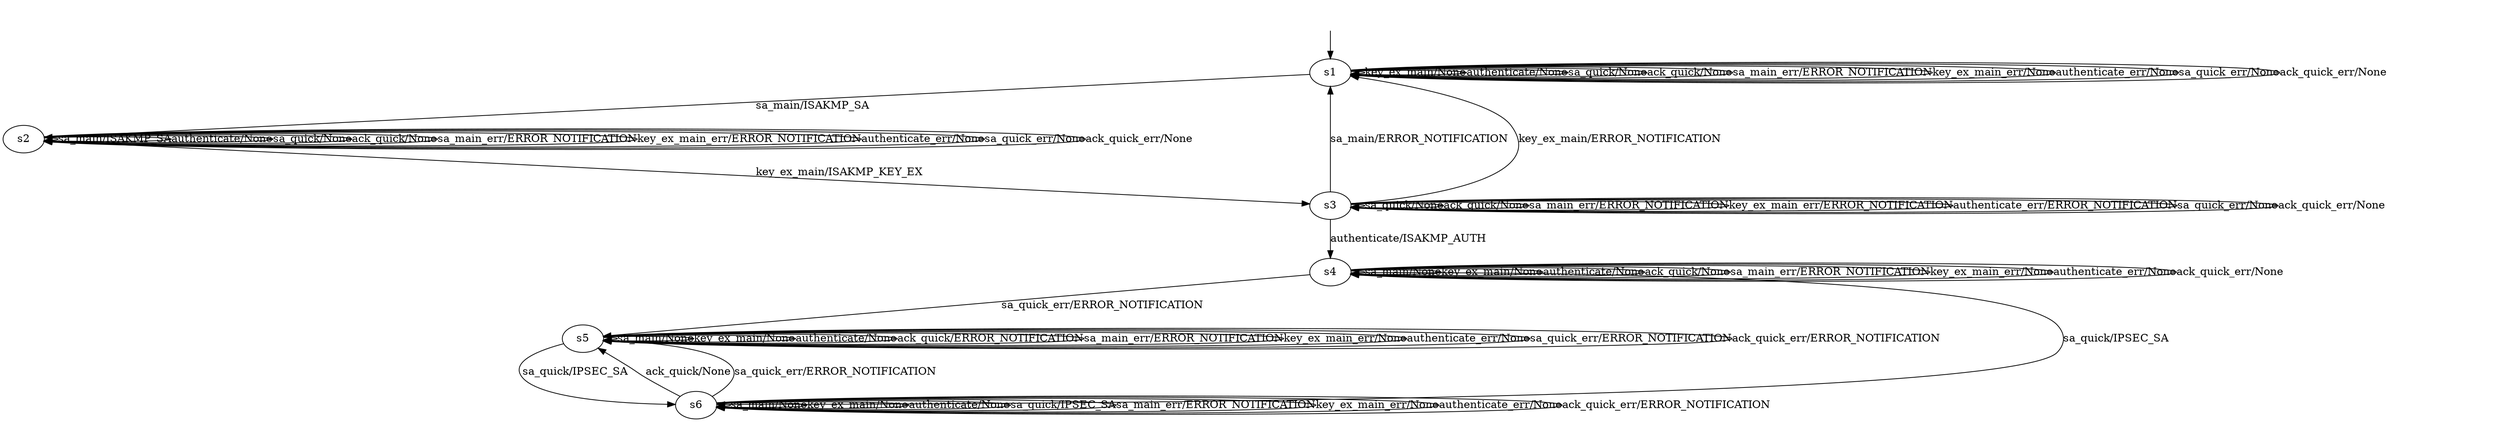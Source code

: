 digraph LearnedModel {
s1 [label=s1];
s2 [label=s2];
s3 [label=s3];
s4 [label=s4];
s5 [label=s5];
s6 [label=s6];
s1 -> s2  [label="sa_main/ISAKMP_SA"];
s1 -> s1  [label="key_ex_main/None"];
s1 -> s1  [label="authenticate/None"];
s1 -> s1  [label="sa_quick/None"];
s1 -> s1  [label="ack_quick/None"];
s1 -> s1  [label="sa_main_err/ERROR_NOTIFICATION"];
s1 -> s1  [label="key_ex_main_err/None"];
s1 -> s1  [label="authenticate_err/None"];
s1 -> s1  [label="sa_quick_err/None"];
s1 -> s1  [label="ack_quick_err/None"];
s2 -> s2  [label="sa_main/ISAKMP_SA"];
s2 -> s3  [label="key_ex_main/ISAKMP_KEY_EX"];
s2 -> s2  [label="authenticate/None"];
s2 -> s2  [label="sa_quick/None"];
s2 -> s2  [label="ack_quick/None"];
s2 -> s2  [label="sa_main_err/ERROR_NOTIFICATION"];
s2 -> s2  [label="key_ex_main_err/ERROR_NOTIFICATION"];
s2 -> s2  [label="authenticate_err/None"];
s2 -> s2  [label="sa_quick_err/None"];
s2 -> s2  [label="ack_quick_err/None"];
s3 -> s1  [label="sa_main/ERROR_NOTIFICATION"];
s3 -> s1  [label="key_ex_main/ERROR_NOTIFICATION"];
s3 -> s4  [label="authenticate/ISAKMP_AUTH"];
s3 -> s3  [label="sa_quick/None"];
s3 -> s3  [label="ack_quick/None"];
s3 -> s3  [label="sa_main_err/ERROR_NOTIFICATION"];
s3 -> s3  [label="key_ex_main_err/ERROR_NOTIFICATION"];
s3 -> s3  [label="authenticate_err/ERROR_NOTIFICATION"];
s3 -> s3  [label="sa_quick_err/None"];
s3 -> s3  [label="ack_quick_err/None"];
s4 -> s4  [label="sa_main/None"];
s4 -> s4  [label="key_ex_main/None"];
s4 -> s4  [label="authenticate/None"];
s4 -> s6  [label="sa_quick/IPSEC_SA"];
s4 -> s4  [label="ack_quick/None"];
s4 -> s4  [label="sa_main_err/ERROR_NOTIFICATION"];
s4 -> s4  [label="key_ex_main_err/None"];
s4 -> s4  [label="authenticate_err/None"];
s4 -> s5  [label="sa_quick_err/ERROR_NOTIFICATION"];
s4 -> s4  [label="ack_quick_err/None"];
s5 -> s5  [label="sa_main/None"];
s5 -> s5  [label="key_ex_main/None"];
s5 -> s5  [label="authenticate/None"];
s5 -> s6  [label="sa_quick/IPSEC_SA"];
s5 -> s5  [label="ack_quick/ERROR_NOTIFICATION"];
s5 -> s5  [label="sa_main_err/ERROR_NOTIFICATION"];
s5 -> s5  [label="key_ex_main_err/None"];
s5 -> s5  [label="authenticate_err/None"];
s5 -> s5  [label="sa_quick_err/ERROR_NOTIFICATION"];
s5 -> s5  [label="ack_quick_err/ERROR_NOTIFICATION"];
s6 -> s6  [label="sa_main/None"];
s6 -> s6  [label="key_ex_main/None"];
s6 -> s6  [label="authenticate/None"];
s6 -> s6  [label="sa_quick/IPSEC_SA"];
s6 -> s5  [label="ack_quick/None"];
s6 -> s6  [label="sa_main_err/ERROR_NOTIFICATION"];
s6 -> s6  [label="key_ex_main_err/None"];
s6 -> s6  [label="authenticate_err/None"];
s6 -> s5  [label="sa_quick_err/ERROR_NOTIFICATION"];
s6 -> s6  [label="ack_quick_err/ERROR_NOTIFICATION"];
__start0 [label="", shape=none];
__start0 -> s1  [label=""];
}
